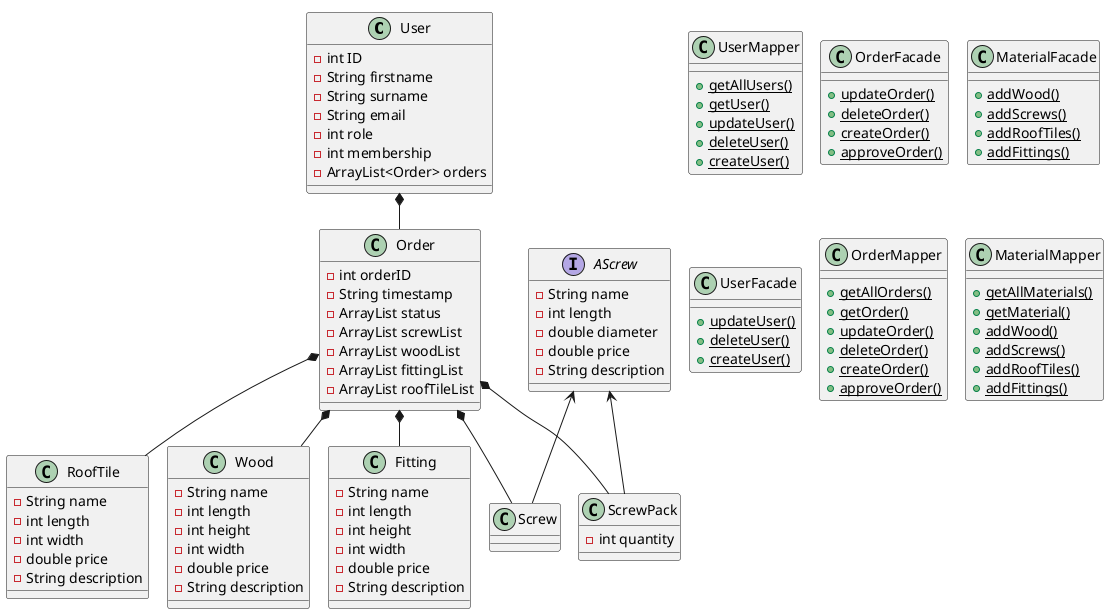 @startuml
'https://plantuml.com/class-diagram
!pragma layout smetana
class User {
-int ID
-String firstname
-String surname
-String email
-int role
-int membership
-ArrayList<Order> orders
}

class Order {
-int orderID
-String timestamp
-ArrayList status
-ArrayList screwList
-ArrayList woodList
-ArrayList fittingList
-ArrayList roofTileList
}

class UserMapper{
+ {static} getAllUsers()
+ {static} getUser()
+ {static} updateUser()
+ {static} deleteUser()
+ {static} createUser()
}

class OrderFacade{
+ {static} updateOrder()
+ {static} deleteOrder()
+ {static} createOrder()
+ {static} approveOrder()
}

class MaterialFacade{
+ {static} addWood()
+ {static} addScrews()
+ {static} addRoofTiles()
+ {static} addFittings()
}

class UserFacade{
+ {static} updateUser()
+ {static} deleteUser()
+ {static} createUser()
}


class OrderMapper{
+ {static} getAllOrders()
+ {static} getOrder()
+ {static} updateOrder()
+ {static} deleteOrder()
+ {static} createOrder()
+ {static} approveOrder()
}

class MaterialMapper{
+ {static} getAllMaterials()
+ {static} getMaterial()
+ {static} addWood()
+ {static} addScrews()
+ {static} addRoofTiles()
+ {static} addFittings()

}

class RoofTile{
-String name
-int length
-int width
-double price
-String description
}

class Wood{
-String name
-int length
-int height
-int width
-double price
-String description
}

class Fitting{
-String name
-int length
-int height
-int width
-double price
-String description

}

interface AScrew{
-String name
-int length
-double diameter
-double price
-String description

}

class ScrewPack{
-int quantity
}

class Screw{
}

Order *-- Screw
Order *-- ScrewPack
Order *-- Fitting
Order *-- RoofTile
Order *-- Wood
User *-- Order
AScrew <-- ScrewPack
AScrew <-- Screw

@enduml
